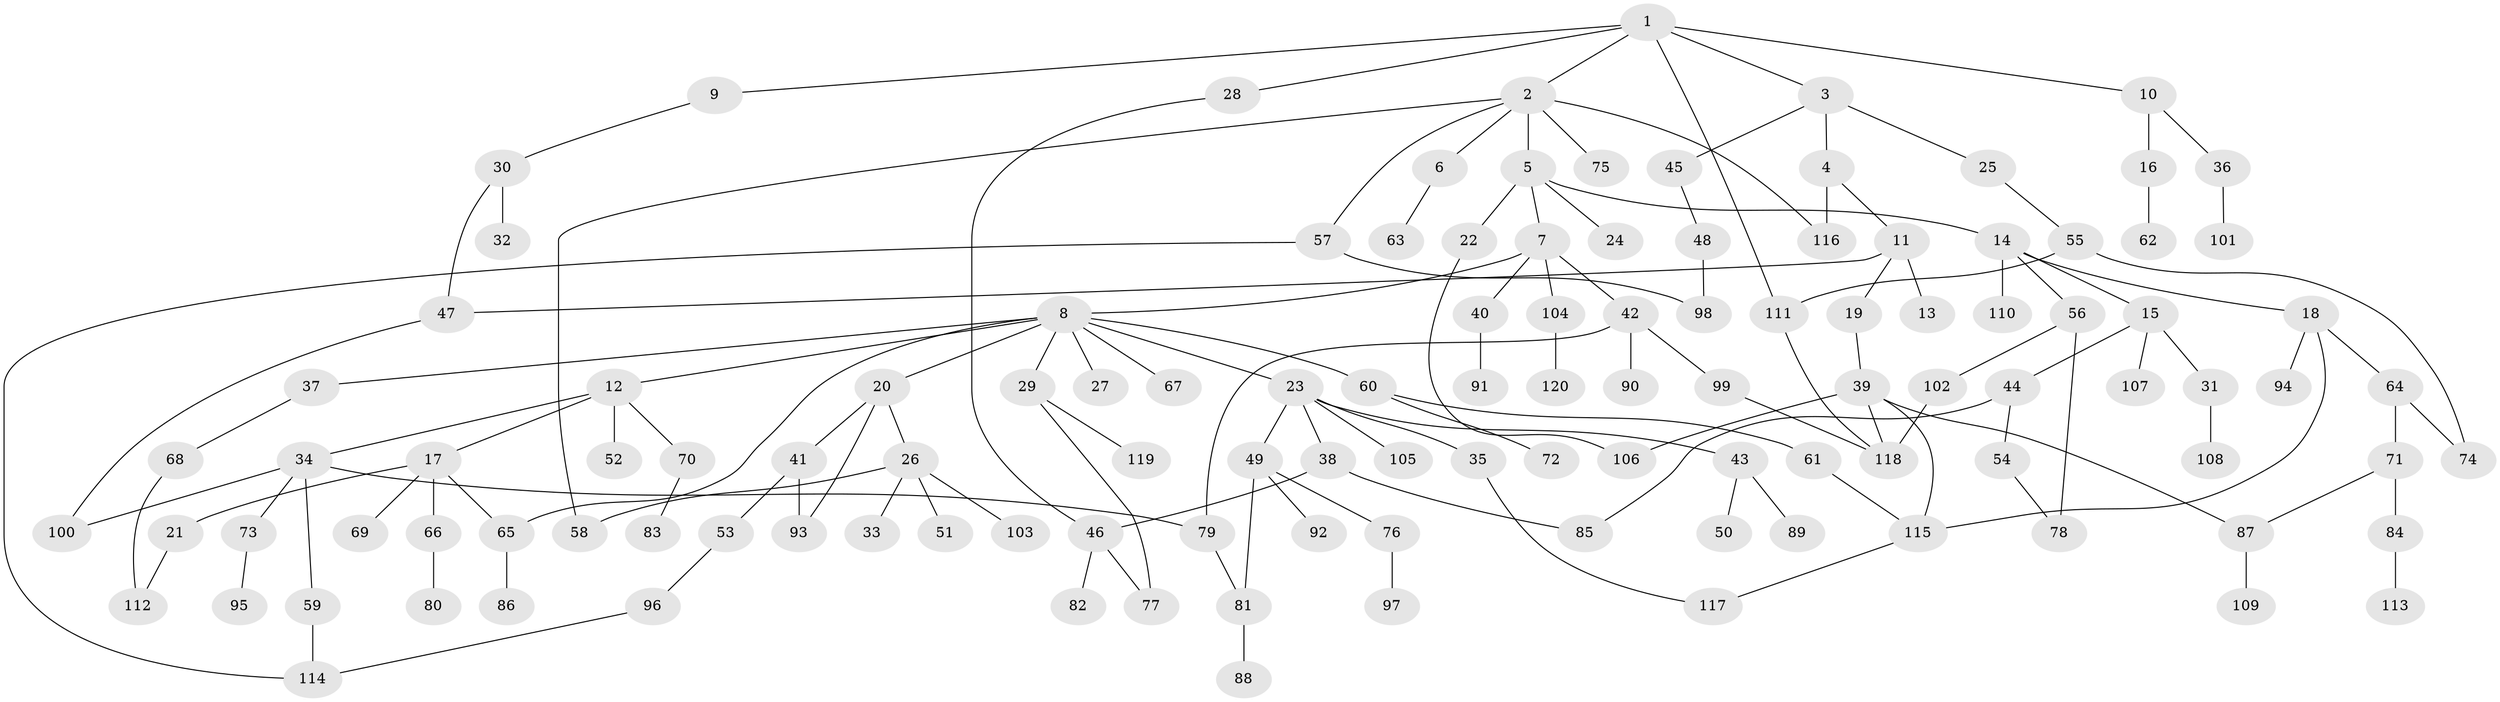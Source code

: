 // coarse degree distribution, {3: 0.1111111111111111, 2: 0.3194444444444444, 5: 0.05555555555555555, 1: 0.4027777777777778, 4: 0.05555555555555555, 8: 0.027777777777777776, 19: 0.013888888888888888, 10: 0.013888888888888888}
// Generated by graph-tools (version 1.1) at 2025/44/03/04/25 21:44:52]
// undirected, 120 vertices, 145 edges
graph export_dot {
graph [start="1"]
  node [color=gray90,style=filled];
  1;
  2;
  3;
  4;
  5;
  6;
  7;
  8;
  9;
  10;
  11;
  12;
  13;
  14;
  15;
  16;
  17;
  18;
  19;
  20;
  21;
  22;
  23;
  24;
  25;
  26;
  27;
  28;
  29;
  30;
  31;
  32;
  33;
  34;
  35;
  36;
  37;
  38;
  39;
  40;
  41;
  42;
  43;
  44;
  45;
  46;
  47;
  48;
  49;
  50;
  51;
  52;
  53;
  54;
  55;
  56;
  57;
  58;
  59;
  60;
  61;
  62;
  63;
  64;
  65;
  66;
  67;
  68;
  69;
  70;
  71;
  72;
  73;
  74;
  75;
  76;
  77;
  78;
  79;
  80;
  81;
  82;
  83;
  84;
  85;
  86;
  87;
  88;
  89;
  90;
  91;
  92;
  93;
  94;
  95;
  96;
  97;
  98;
  99;
  100;
  101;
  102;
  103;
  104;
  105;
  106;
  107;
  108;
  109;
  110;
  111;
  112;
  113;
  114;
  115;
  116;
  117;
  118;
  119;
  120;
  1 -- 2;
  1 -- 3;
  1 -- 9;
  1 -- 10;
  1 -- 28;
  1 -- 111;
  2 -- 5;
  2 -- 6;
  2 -- 57;
  2 -- 75;
  2 -- 58;
  2 -- 116;
  3 -- 4;
  3 -- 25;
  3 -- 45;
  4 -- 11;
  4 -- 116;
  5 -- 7;
  5 -- 14;
  5 -- 22;
  5 -- 24;
  6 -- 63;
  7 -- 8;
  7 -- 40;
  7 -- 42;
  7 -- 104;
  8 -- 12;
  8 -- 20;
  8 -- 23;
  8 -- 27;
  8 -- 29;
  8 -- 37;
  8 -- 60;
  8 -- 67;
  8 -- 65;
  9 -- 30;
  10 -- 16;
  10 -- 36;
  11 -- 13;
  11 -- 19;
  11 -- 47;
  12 -- 17;
  12 -- 34;
  12 -- 52;
  12 -- 70;
  14 -- 15;
  14 -- 18;
  14 -- 56;
  14 -- 110;
  15 -- 31;
  15 -- 44;
  15 -- 107;
  16 -- 62;
  17 -- 21;
  17 -- 65;
  17 -- 66;
  17 -- 69;
  18 -- 64;
  18 -- 94;
  18 -- 115;
  19 -- 39;
  20 -- 26;
  20 -- 41;
  20 -- 93;
  21 -- 112;
  22 -- 106;
  23 -- 35;
  23 -- 38;
  23 -- 43;
  23 -- 49;
  23 -- 105;
  25 -- 55;
  26 -- 33;
  26 -- 51;
  26 -- 58;
  26 -- 103;
  28 -- 46;
  29 -- 77;
  29 -- 119;
  30 -- 32;
  30 -- 47;
  31 -- 108;
  34 -- 59;
  34 -- 73;
  34 -- 100;
  34 -- 79;
  35 -- 117;
  36 -- 101;
  37 -- 68;
  38 -- 46;
  38 -- 85;
  39 -- 115;
  39 -- 87;
  39 -- 118;
  39 -- 106;
  40 -- 91;
  41 -- 53;
  41 -- 93;
  42 -- 79;
  42 -- 90;
  42 -- 99;
  43 -- 50;
  43 -- 89;
  44 -- 54;
  44 -- 85;
  45 -- 48;
  46 -- 82;
  46 -- 77;
  47 -- 100;
  48 -- 98;
  49 -- 76;
  49 -- 81;
  49 -- 92;
  53 -- 96;
  54 -- 78;
  55 -- 74;
  55 -- 111;
  56 -- 78;
  56 -- 102;
  57 -- 98;
  57 -- 114;
  59 -- 114;
  60 -- 61;
  60 -- 72;
  61 -- 115;
  64 -- 71;
  64 -- 74;
  65 -- 86;
  66 -- 80;
  68 -- 112;
  70 -- 83;
  71 -- 84;
  71 -- 87;
  73 -- 95;
  76 -- 97;
  79 -- 81;
  81 -- 88;
  84 -- 113;
  87 -- 109;
  96 -- 114;
  99 -- 118;
  102 -- 118;
  104 -- 120;
  111 -- 118;
  115 -- 117;
}

